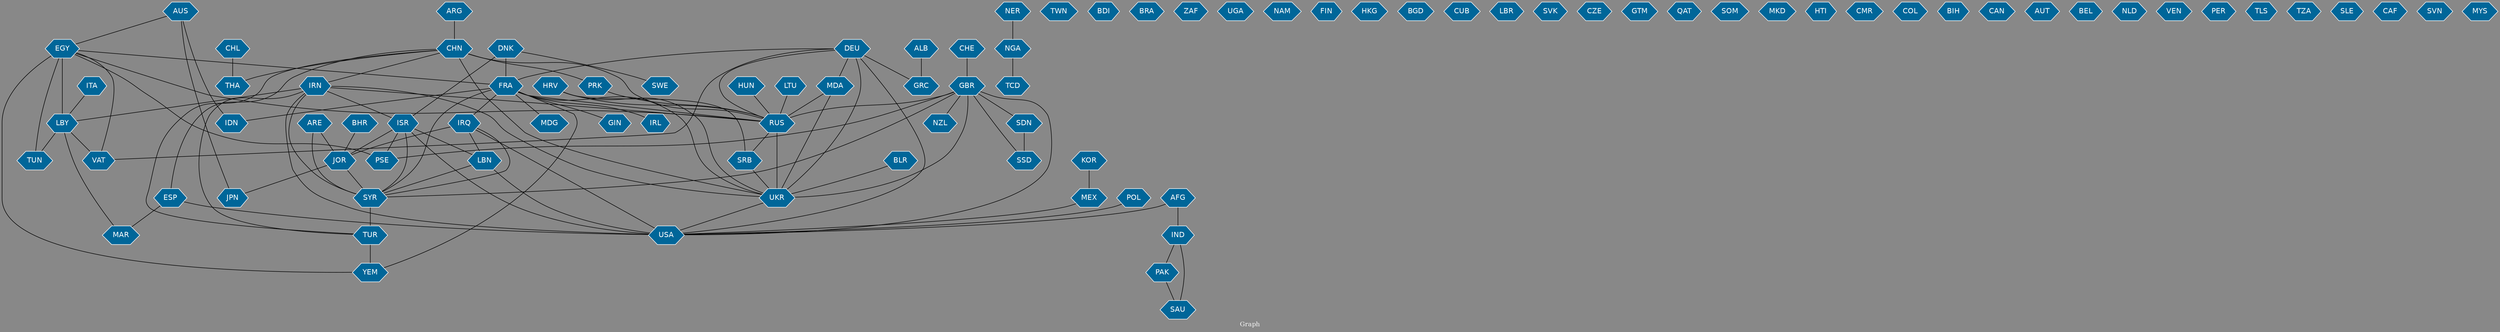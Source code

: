 // Countries together in item graph
graph {
	graph [bgcolor="#888888" fontcolor=white fontsize=12 label="Graph" outputorder=edgesfirst overlap=prism]
	node [color=white fillcolor="#006699" fontcolor=white fontname=Helvetica shape=hexagon style=filled]
	edge [arrowhead=open color=black fontcolor=white fontname=Courier fontsize=12]
		RUS [label=RUS]
		UKR [label=UKR]
		JOR [label=JOR]
		JPN [label=JPN]
		SYR [label=SYR]
		NGA [label=NGA]
		DNK [label=DNK]
		TWN [label=TWN]
		ITA [label=ITA]
		IRQ [label=IRQ]
		FRA [label=FRA]
		BDI [label=BDI]
		USA [label=USA]
		THA [label=THA]
		EGY [label=EGY]
		LBY [label=LBY]
		IRN [label=IRN]
		CHN [label=CHN]
		ESP [label=ESP]
		GBR [label=GBR]
		TUR [label=TUR]
		BRA [label=BRA]
		ZAF [label=ZAF]
		UGA [label=UGA]
		CHL [label=CHL]
		ARG [label=ARG]
		PSE [label=PSE]
		NAM [label=NAM]
		FIN [label=FIN]
		TCD [label=TCD]
		ALB [label=ALB]
		GRC [label=GRC]
		MEX [label=MEX]
		HKG [label=HKG]
		YEM [label=YEM]
		PAK [label=PAK]
		BGD [label=BGD]
		IDN [label=IDN]
		AUS [label=AUS]
		CHE [label=CHE]
		AFG [label=AFG]
		LBN [label=LBN]
		CUB [label=CUB]
		LBR [label=LBR]
		ISR [label=ISR]
		SVK [label=SVK]
		MAR [label=MAR]
		HUN [label=HUN]
		DEU [label=DEU]
		CZE [label=CZE]
		GTM [label=GTM]
		SDN [label=SDN]
		NER [label=NER]
		QAT [label=QAT]
		SOM [label=SOM]
		HRV [label=HRV]
		IND [label=IND]
		SSD [label=SSD]
		MKD [label=MKD]
		HTI [label=HTI]
		POL [label=POL]
		SAU [label=SAU]
		TUN [label=TUN]
		SRB [label=SRB]
		CMR [label=CMR]
		COL [label=COL]
		BIH [label=BIH]
		CAN [label=CAN]
		VAT [label=VAT]
		BLR [label=BLR]
		AUT [label=AUT]
		GIN [label=GIN]
		NZL [label=NZL]
		PRK [label=PRK]
		BEL [label=BEL]
		IRL [label=IRL]
		NLD [label=NLD]
		ARE [label=ARE]
		SWE [label=SWE]
		VEN [label=VEN]
		PER [label=PER]
		KOR [label=KOR]
		LTU [label=LTU]
		TLS [label=TLS]
		TZA [label=TZA]
		SLE [label=SLE]
		MDG [label=MDG]
		MDA [label=MDA]
		CAF [label=CAF]
		BHR [label=BHR]
		SVN [label=SVN]
		MYS [label=MYS]
			FRA -- IDN [weight=1]
			SYR -- TUR [weight=6]
			LTU -- RUS [weight=1]
			CHN -- TUR [weight=1]
			LBY -- VAT [weight=1]
			LBY -- TUN [weight=1]
			ISR -- PSE [weight=6]
			EGY -- TUN [weight=1]
			SDN -- SSD [weight=3]
			IRQ -- LBN [weight=1]
			AFG -- USA [weight=2]
			KOR -- MEX [weight=2]
			IRN -- UKR [weight=1]
			AUS -- JPN [weight=1]
			IRN -- ISR [weight=1]
			IRN -- LBY [weight=1]
			CHN -- PRK [weight=1]
			GBR -- PSE [weight=1]
			FRA -- YEM [weight=1]
			JOR -- SYR [weight=1]
			CHN -- ESP [weight=1]
			ARG -- CHN [weight=1]
			EGY -- FRA [weight=1]
			IND -- SAU [weight=1]
			AUS -- EGY [weight=2]
			DEU -- RUS [weight=4]
			EGY -- PSE [weight=1]
			HRV -- RUS [weight=1]
			EGY -- YEM [weight=1]
			CHE -- GBR [weight=1]
			BLR -- UKR [weight=1]
			TUR -- YEM [weight=1]
			ISR -- LBN [weight=1]
			ARE -- JOR [weight=2]
			LBN -- SYR [weight=1]
			UKR -- USA [weight=4]
			RUS -- SRB [weight=1]
			IRQ -- SYR [weight=1]
			DEU -- VAT [weight=1]
			ISR -- USA [weight=2]
			DEU -- GRC [weight=2]
			GBR -- RUS [weight=2]
			IRN -- SYR [weight=2]
			AUS -- IDN [weight=3]
			POL -- USA [weight=1]
			CHL -- THA [weight=1]
			GBR -- SYR [weight=1]
			HRV -- UKR [weight=1]
			GBR -- SDN [weight=1]
			IRN -- RUS [weight=1]
			DEU -- FRA [weight=2]
			CHN -- THA [weight=1]
			IND -- PAK [weight=1]
			LBY -- MAR [weight=1]
			AFG -- IND [weight=1]
			MDA -- UKR [weight=1]
			FRA -- SYR [weight=1]
			MEX -- USA [weight=1]
			IRQ -- JOR [weight=2]
			FRA -- IRL [weight=1]
			CHN -- UKR [weight=1]
			RUS -- UKR [weight=23]
			FRA -- RUS [weight=2]
			IRN -- USA [weight=3]
			DNK -- ISR [weight=1]
			IRN -- TUR [weight=1]
			JOR -- JPN [weight=2]
			GBR -- SSD [weight=1]
			EGY -- LBY [weight=12]
			ESP -- USA [weight=3]
			NGA -- TCD [weight=1]
			GBR -- USA [weight=1]
			DEU -- UKR [weight=5]
			ISR -- JOR [weight=1]
			GBR -- NZL [weight=1]
			ITA -- LBY [weight=2]
			ISR -- SYR [weight=2]
			EGY -- RUS [weight=2]
			BHR -- JOR [weight=1]
			IRQ -- USA [weight=1]
			CHN -- IRN [weight=1]
			NER -- NGA [weight=1]
			LBN -- USA [weight=1]
			FRA -- IRQ [weight=3]
			SRB -- UKR [weight=1]
			HUN -- RUS [weight=2]
			DNK -- SWE [weight=1]
			HRV -- SRB [weight=2]
			MDA -- RUS [weight=1]
			GBR -- UKR [weight=1]
			CHN -- RUS [weight=3]
			DEU -- USA [weight=1]
			FRA -- MDG [weight=1]
			PAK -- SAU [weight=1]
			DNK -- FRA [weight=2]
			DEU -- MDA [weight=1]
			ALB -- GRC [weight=1]
			ESP -- MAR [weight=1]
			PRK -- RUS [weight=1]
			EGY -- VAT [weight=1]
			FRA -- UKR [weight=2]
			FRA -- GIN [weight=1]
			ARE -- SYR [weight=1]
}